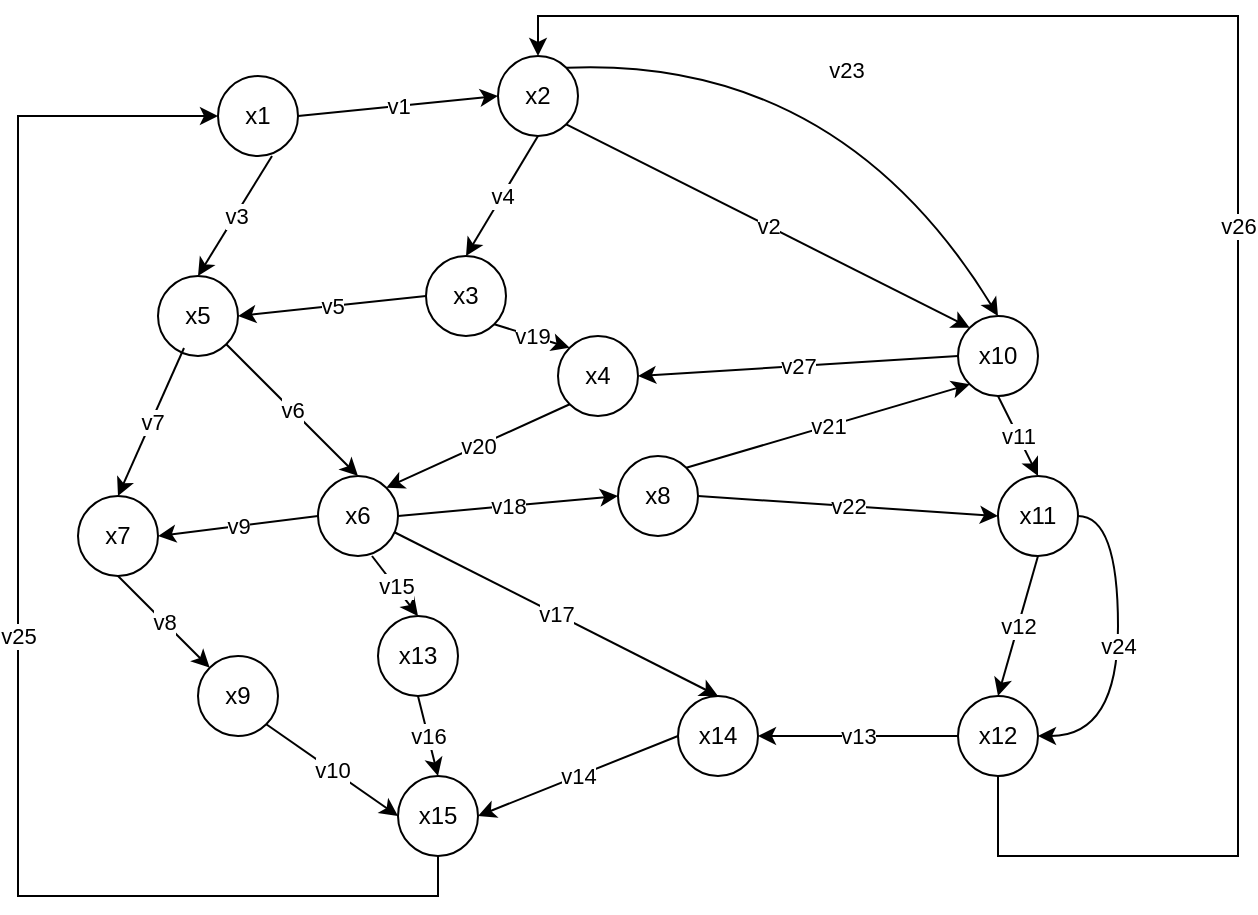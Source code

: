 <mxfile version="24.9.0">
  <diagram name="Страница — 1" id="AL9f2triFHX439vPIHJy">
    <mxGraphModel dx="814" dy="514" grid="1" gridSize="10" guides="1" tooltips="1" connect="1" arrows="1" fold="1" page="1" pageScale="1" pageWidth="827" pageHeight="1169" math="0" shadow="0">
      <root>
        <mxCell id="0" />
        <mxCell id="1" parent="0" />
        <mxCell id="yVyBqC-tPB4_G3ObJPOv-1" value="x1" style="ellipse;whiteSpace=wrap;html=1;aspect=fixed;" vertex="1" parent="1">
          <mxGeometry x="290" y="110" width="40" height="40" as="geometry" />
        </mxCell>
        <mxCell id="yVyBqC-tPB4_G3ObJPOv-2" value="x2" style="ellipse;whiteSpace=wrap;html=1;aspect=fixed;" vertex="1" parent="1">
          <mxGeometry x="430" y="100" width="40" height="40" as="geometry" />
        </mxCell>
        <mxCell id="yVyBqC-tPB4_G3ObJPOv-3" value="x10" style="ellipse;whiteSpace=wrap;html=1;aspect=fixed;" vertex="1" parent="1">
          <mxGeometry x="660" y="230" width="40" height="40" as="geometry" />
        </mxCell>
        <mxCell id="yVyBqC-tPB4_G3ObJPOv-4" value="x4" style="ellipse;whiteSpace=wrap;html=1;aspect=fixed;" vertex="1" parent="1">
          <mxGeometry x="460" y="240" width="40" height="40" as="geometry" />
        </mxCell>
        <mxCell id="yVyBqC-tPB4_G3ObJPOv-5" value="x3" style="ellipse;whiteSpace=wrap;html=1;aspect=fixed;" vertex="1" parent="1">
          <mxGeometry x="394" y="200" width="40" height="40" as="geometry" />
        </mxCell>
        <mxCell id="yVyBqC-tPB4_G3ObJPOv-6" value="x5" style="ellipse;whiteSpace=wrap;html=1;aspect=fixed;" vertex="1" parent="1">
          <mxGeometry x="260" y="210" width="40" height="40" as="geometry" />
        </mxCell>
        <mxCell id="yVyBqC-tPB4_G3ObJPOv-7" value="x7" style="ellipse;whiteSpace=wrap;html=1;aspect=fixed;" vertex="1" parent="1">
          <mxGeometry x="220" y="320" width="40" height="40" as="geometry" />
        </mxCell>
        <mxCell id="yVyBqC-tPB4_G3ObJPOv-8" value="x6" style="ellipse;whiteSpace=wrap;html=1;aspect=fixed;" vertex="1" parent="1">
          <mxGeometry x="340" y="310" width="40" height="40" as="geometry" />
        </mxCell>
        <mxCell id="yVyBqC-tPB4_G3ObJPOv-9" value="x8" style="ellipse;whiteSpace=wrap;html=1;aspect=fixed;" vertex="1" parent="1">
          <mxGeometry x="490" y="300" width="40" height="40" as="geometry" />
        </mxCell>
        <mxCell id="yVyBqC-tPB4_G3ObJPOv-42" value="v24" style="edgeStyle=orthogonalEdgeStyle;rounded=0;orthogonalLoop=1;jettySize=auto;html=1;entryX=1;entryY=0.5;entryDx=0;entryDy=0;curved=1;" edge="1" parent="1" source="yVyBqC-tPB4_G3ObJPOv-10" target="yVyBqC-tPB4_G3ObJPOv-11">
          <mxGeometry relative="1" as="geometry">
            <Array as="points">
              <mxPoint x="740" y="330" />
              <mxPoint x="740" y="440" />
            </Array>
          </mxGeometry>
        </mxCell>
        <mxCell id="yVyBqC-tPB4_G3ObJPOv-10" value="x11" style="ellipse;whiteSpace=wrap;html=1;aspect=fixed;" vertex="1" parent="1">
          <mxGeometry x="680" y="310" width="40" height="40" as="geometry" />
        </mxCell>
        <mxCell id="yVyBqC-tPB4_G3ObJPOv-43" value="v26" style="edgeStyle=orthogonalEdgeStyle;rounded=0;orthogonalLoop=1;jettySize=auto;html=1;entryX=0.5;entryY=0;entryDx=0;entryDy=0;" edge="1" parent="1" source="yVyBqC-tPB4_G3ObJPOv-11" target="yVyBqC-tPB4_G3ObJPOv-2">
          <mxGeometry relative="1" as="geometry">
            <Array as="points">
              <mxPoint x="680" y="500" />
              <mxPoint x="800" y="500" />
              <mxPoint x="800" y="80" />
              <mxPoint x="450" y="80" />
            </Array>
          </mxGeometry>
        </mxCell>
        <mxCell id="yVyBqC-tPB4_G3ObJPOv-11" value="x12" style="ellipse;whiteSpace=wrap;html=1;aspect=fixed;" vertex="1" parent="1">
          <mxGeometry x="660" y="420" width="40" height="40" as="geometry" />
        </mxCell>
        <mxCell id="yVyBqC-tPB4_G3ObJPOv-12" value="x14" style="ellipse;whiteSpace=wrap;html=1;aspect=fixed;" vertex="1" parent="1">
          <mxGeometry x="520" y="420" width="40" height="40" as="geometry" />
        </mxCell>
        <mxCell id="yVyBqC-tPB4_G3ObJPOv-40" value="v25" style="edgeStyle=orthogonalEdgeStyle;rounded=0;orthogonalLoop=1;jettySize=auto;html=1;entryX=0;entryY=0.5;entryDx=0;entryDy=0;" edge="1" parent="1" source="yVyBqC-tPB4_G3ObJPOv-13" target="yVyBqC-tPB4_G3ObJPOv-1">
          <mxGeometry relative="1" as="geometry">
            <Array as="points">
              <mxPoint x="400" y="520" />
              <mxPoint x="190" y="520" />
              <mxPoint x="190" y="130" />
            </Array>
          </mxGeometry>
        </mxCell>
        <mxCell id="yVyBqC-tPB4_G3ObJPOv-13" value="x15" style="ellipse;whiteSpace=wrap;html=1;aspect=fixed;" vertex="1" parent="1">
          <mxGeometry x="380" y="460" width="40" height="40" as="geometry" />
        </mxCell>
        <mxCell id="yVyBqC-tPB4_G3ObJPOv-14" value="x13" style="ellipse;whiteSpace=wrap;html=1;aspect=fixed;" vertex="1" parent="1">
          <mxGeometry x="370" y="380" width="40" height="40" as="geometry" />
        </mxCell>
        <mxCell id="yVyBqC-tPB4_G3ObJPOv-15" value="x9" style="ellipse;whiteSpace=wrap;html=1;aspect=fixed;" vertex="1" parent="1">
          <mxGeometry x="280" y="400" width="40" height="40" as="geometry" />
        </mxCell>
        <mxCell id="yVyBqC-tPB4_G3ObJPOv-16" value="v1" style="endArrow=classic;html=1;rounded=0;exitX=1;exitY=0.5;exitDx=0;exitDy=0;entryX=0;entryY=0.5;entryDx=0;entryDy=0;" edge="1" parent="1" source="yVyBqC-tPB4_G3ObJPOv-1" target="yVyBqC-tPB4_G3ObJPOv-2">
          <mxGeometry width="50" height="50" relative="1" as="geometry">
            <mxPoint x="390" y="410" as="sourcePoint" />
            <mxPoint x="440" y="360" as="targetPoint" />
          </mxGeometry>
        </mxCell>
        <mxCell id="yVyBqC-tPB4_G3ObJPOv-17" value="v4" style="endArrow=classic;html=1;rounded=0;entryX=0.5;entryY=0;entryDx=0;entryDy=0;exitX=0.5;exitY=1;exitDx=0;exitDy=0;" edge="1" parent="1" source="yVyBqC-tPB4_G3ObJPOv-2" target="yVyBqC-tPB4_G3ObJPOv-5">
          <mxGeometry width="50" height="50" relative="1" as="geometry">
            <mxPoint x="390" y="410" as="sourcePoint" />
            <mxPoint x="440" y="360" as="targetPoint" />
          </mxGeometry>
        </mxCell>
        <mxCell id="yVyBqC-tPB4_G3ObJPOv-18" value="v2" style="endArrow=classic;html=1;rounded=0;exitX=1;exitY=1;exitDx=0;exitDy=0;entryX=0;entryY=0;entryDx=0;entryDy=0;" edge="1" parent="1" source="yVyBqC-tPB4_G3ObJPOv-2" target="yVyBqC-tPB4_G3ObJPOv-3">
          <mxGeometry width="50" height="50" relative="1" as="geometry">
            <mxPoint x="390" y="410" as="sourcePoint" />
            <mxPoint x="440" y="360" as="targetPoint" />
          </mxGeometry>
        </mxCell>
        <mxCell id="yVyBqC-tPB4_G3ObJPOv-19" value="v23" style="endArrow=classic;html=1;rounded=0;exitX=1;exitY=0;exitDx=0;exitDy=0;entryX=0.5;entryY=0;entryDx=0;entryDy=0;curved=1;" edge="1" parent="1" source="yVyBqC-tPB4_G3ObJPOv-2" target="yVyBqC-tPB4_G3ObJPOv-3">
          <mxGeometry width="50" height="50" relative="1" as="geometry">
            <mxPoint x="390" y="410" as="sourcePoint" />
            <mxPoint x="440" y="360" as="targetPoint" />
            <Array as="points">
              <mxPoint x="600" y="100" />
            </Array>
          </mxGeometry>
        </mxCell>
        <mxCell id="yVyBqC-tPB4_G3ObJPOv-20" value="v3" style="endArrow=classic;html=1;rounded=0;exitX=0.675;exitY=1;exitDx=0;exitDy=0;exitPerimeter=0;entryX=0.5;entryY=0;entryDx=0;entryDy=0;" edge="1" parent="1" source="yVyBqC-tPB4_G3ObJPOv-1" target="yVyBqC-tPB4_G3ObJPOv-6">
          <mxGeometry width="50" height="50" relative="1" as="geometry">
            <mxPoint x="390" y="410" as="sourcePoint" />
            <mxPoint x="440" y="360" as="targetPoint" />
          </mxGeometry>
        </mxCell>
        <mxCell id="yVyBqC-tPB4_G3ObJPOv-21" value="v6" style="endArrow=classic;html=1;rounded=0;exitX=1;exitY=1;exitDx=0;exitDy=0;entryX=0.5;entryY=0;entryDx=0;entryDy=0;" edge="1" parent="1" source="yVyBqC-tPB4_G3ObJPOv-6" target="yVyBqC-tPB4_G3ObJPOv-8">
          <mxGeometry width="50" height="50" relative="1" as="geometry">
            <mxPoint x="390" y="410" as="sourcePoint" />
            <mxPoint x="440" y="360" as="targetPoint" />
          </mxGeometry>
        </mxCell>
        <mxCell id="yVyBqC-tPB4_G3ObJPOv-22" value="v7" style="endArrow=classic;html=1;rounded=0;exitX=0.325;exitY=0.9;exitDx=0;exitDy=0;exitPerimeter=0;entryX=0.5;entryY=0;entryDx=0;entryDy=0;" edge="1" parent="1" source="yVyBqC-tPB4_G3ObJPOv-6" target="yVyBqC-tPB4_G3ObJPOv-7">
          <mxGeometry width="50" height="50" relative="1" as="geometry">
            <mxPoint x="390" y="410" as="sourcePoint" />
            <mxPoint x="440" y="360" as="targetPoint" />
          </mxGeometry>
        </mxCell>
        <mxCell id="yVyBqC-tPB4_G3ObJPOv-23" value="v9" style="endArrow=classic;html=1;rounded=0;entryX=1;entryY=0.5;entryDx=0;entryDy=0;exitX=0;exitY=0.5;exitDx=0;exitDy=0;" edge="1" parent="1" source="yVyBqC-tPB4_G3ObJPOv-8" target="yVyBqC-tPB4_G3ObJPOv-7">
          <mxGeometry width="50" height="50" relative="1" as="geometry">
            <mxPoint x="390" y="400" as="sourcePoint" />
            <mxPoint x="440" y="350" as="targetPoint" />
          </mxGeometry>
        </mxCell>
        <mxCell id="yVyBqC-tPB4_G3ObJPOv-24" value="v8" style="endArrow=classic;html=1;rounded=0;exitX=0.5;exitY=1;exitDx=0;exitDy=0;entryX=0;entryY=0;entryDx=0;entryDy=0;" edge="1" parent="1" source="yVyBqC-tPB4_G3ObJPOv-7" target="yVyBqC-tPB4_G3ObJPOv-15">
          <mxGeometry width="50" height="50" relative="1" as="geometry">
            <mxPoint x="390" y="400" as="sourcePoint" />
            <mxPoint x="440" y="350" as="targetPoint" />
          </mxGeometry>
        </mxCell>
        <mxCell id="yVyBqC-tPB4_G3ObJPOv-25" value="v10" style="endArrow=classic;html=1;rounded=0;exitX=1;exitY=1;exitDx=0;exitDy=0;entryX=0;entryY=0.5;entryDx=0;entryDy=0;" edge="1" parent="1" source="yVyBqC-tPB4_G3ObJPOv-15" target="yVyBqC-tPB4_G3ObJPOv-13">
          <mxGeometry width="50" height="50" relative="1" as="geometry">
            <mxPoint x="390" y="400" as="sourcePoint" />
            <mxPoint x="440" y="350" as="targetPoint" />
          </mxGeometry>
        </mxCell>
        <mxCell id="yVyBqC-tPB4_G3ObJPOv-26" value="v14" style="endArrow=classic;html=1;rounded=0;exitX=0;exitY=0.5;exitDx=0;exitDy=0;entryX=1;entryY=0.5;entryDx=0;entryDy=0;" edge="1" parent="1" source="yVyBqC-tPB4_G3ObJPOv-12" target="yVyBqC-tPB4_G3ObJPOv-13">
          <mxGeometry x="0.0" width="50" height="50" relative="1" as="geometry">
            <mxPoint x="390" y="400" as="sourcePoint" />
            <mxPoint x="510" y="440" as="targetPoint" />
            <mxPoint as="offset" />
          </mxGeometry>
        </mxCell>
        <mxCell id="yVyBqC-tPB4_G3ObJPOv-27" value="v13" style="endArrow=classic;html=1;rounded=0;entryX=1;entryY=0.5;entryDx=0;entryDy=0;exitX=0;exitY=0.5;exitDx=0;exitDy=0;" edge="1" parent="1" source="yVyBqC-tPB4_G3ObJPOv-11" target="yVyBqC-tPB4_G3ObJPOv-12">
          <mxGeometry width="50" height="50" relative="1" as="geometry">
            <mxPoint x="390" y="400" as="sourcePoint" />
            <mxPoint x="440" y="350" as="targetPoint" />
          </mxGeometry>
        </mxCell>
        <mxCell id="yVyBqC-tPB4_G3ObJPOv-29" value="v17" style="endArrow=classic;html=1;rounded=0;exitX=0.95;exitY=0.7;exitDx=0;exitDy=0;exitPerimeter=0;entryX=0.5;entryY=0;entryDx=0;entryDy=0;" edge="1" parent="1" source="yVyBqC-tPB4_G3ObJPOv-8" target="yVyBqC-tPB4_G3ObJPOv-12">
          <mxGeometry width="50" height="50" relative="1" as="geometry">
            <mxPoint x="390" y="400" as="sourcePoint" />
            <mxPoint x="440" y="350" as="targetPoint" />
          </mxGeometry>
        </mxCell>
        <mxCell id="yVyBqC-tPB4_G3ObJPOv-30" value="v15" style="endArrow=classic;html=1;rounded=0;exitX=0.675;exitY=1;exitDx=0;exitDy=0;exitPerimeter=0;entryX=0.5;entryY=0;entryDx=0;entryDy=0;" edge="1" parent="1" source="yVyBqC-tPB4_G3ObJPOv-8" target="yVyBqC-tPB4_G3ObJPOv-14">
          <mxGeometry width="50" height="50" relative="1" as="geometry">
            <mxPoint x="390" y="400" as="sourcePoint" />
            <mxPoint x="440" y="350" as="targetPoint" />
          </mxGeometry>
        </mxCell>
        <mxCell id="yVyBqC-tPB4_G3ObJPOv-32" value="v16" style="endArrow=classic;html=1;rounded=0;exitX=0.5;exitY=1;exitDx=0;exitDy=0;entryX=0.5;entryY=0;entryDx=0;entryDy=0;" edge="1" parent="1" source="yVyBqC-tPB4_G3ObJPOv-14" target="yVyBqC-tPB4_G3ObJPOv-13">
          <mxGeometry width="50" height="50" relative="1" as="geometry">
            <mxPoint x="390" y="400" as="sourcePoint" />
            <mxPoint x="440" y="350" as="targetPoint" />
          </mxGeometry>
        </mxCell>
        <mxCell id="yVyBqC-tPB4_G3ObJPOv-33" value="v18" style="endArrow=classic;html=1;rounded=0;exitX=1;exitY=0.5;exitDx=0;exitDy=0;entryX=0;entryY=0.5;entryDx=0;entryDy=0;" edge="1" parent="1" source="yVyBqC-tPB4_G3ObJPOv-8" target="yVyBqC-tPB4_G3ObJPOv-9">
          <mxGeometry width="50" height="50" relative="1" as="geometry">
            <mxPoint x="390" y="400" as="sourcePoint" />
            <mxPoint x="440" y="350" as="targetPoint" />
          </mxGeometry>
        </mxCell>
        <mxCell id="yVyBqC-tPB4_G3ObJPOv-34" value="v20" style="endArrow=classic;html=1;rounded=0;entryX=1;entryY=0;entryDx=0;entryDy=0;exitX=0;exitY=1;exitDx=0;exitDy=0;" edge="1" parent="1" source="yVyBqC-tPB4_G3ObJPOv-4" target="yVyBqC-tPB4_G3ObJPOv-8">
          <mxGeometry width="50" height="50" relative="1" as="geometry">
            <mxPoint x="390" y="410" as="sourcePoint" />
            <mxPoint x="440" y="360" as="targetPoint" />
          </mxGeometry>
        </mxCell>
        <mxCell id="yVyBqC-tPB4_G3ObJPOv-35" value="v19" style="endArrow=classic;html=1;rounded=0;entryX=0;entryY=0;entryDx=0;entryDy=0;exitX=1;exitY=1;exitDx=0;exitDy=0;" edge="1" parent="1" source="yVyBqC-tPB4_G3ObJPOv-5" target="yVyBqC-tPB4_G3ObJPOv-4">
          <mxGeometry width="50" height="50" relative="1" as="geometry">
            <mxPoint x="390" y="410" as="sourcePoint" />
            <mxPoint x="440" y="360" as="targetPoint" />
          </mxGeometry>
        </mxCell>
        <mxCell id="yVyBqC-tPB4_G3ObJPOv-36" value="v5" style="endArrow=classic;html=1;rounded=0;entryX=1;entryY=0.5;entryDx=0;entryDy=0;exitX=0;exitY=0.5;exitDx=0;exitDy=0;" edge="1" parent="1" source="yVyBqC-tPB4_G3ObJPOv-5" target="yVyBqC-tPB4_G3ObJPOv-6">
          <mxGeometry x="-0.007" width="50" height="50" relative="1" as="geometry">
            <mxPoint x="390" y="410" as="sourcePoint" />
            <mxPoint x="440" y="360" as="targetPoint" />
            <mxPoint as="offset" />
          </mxGeometry>
        </mxCell>
        <mxCell id="yVyBqC-tPB4_G3ObJPOv-37" value="v22" style="endArrow=classic;html=1;rounded=0;entryX=0;entryY=0.5;entryDx=0;entryDy=0;exitX=1;exitY=0.5;exitDx=0;exitDy=0;" edge="1" parent="1" source="yVyBqC-tPB4_G3ObJPOv-9" target="yVyBqC-tPB4_G3ObJPOv-10">
          <mxGeometry width="50" height="50" relative="1" as="geometry">
            <mxPoint x="390" y="410" as="sourcePoint" />
            <mxPoint x="440" y="360" as="targetPoint" />
          </mxGeometry>
        </mxCell>
        <mxCell id="yVyBqC-tPB4_G3ObJPOv-38" value="v21" style="endArrow=classic;html=1;rounded=0;entryX=0;entryY=1;entryDx=0;entryDy=0;exitX=1;exitY=0;exitDx=0;exitDy=0;" edge="1" parent="1" source="yVyBqC-tPB4_G3ObJPOv-9" target="yVyBqC-tPB4_G3ObJPOv-3">
          <mxGeometry width="50" height="50" relative="1" as="geometry">
            <mxPoint x="390" y="410" as="sourcePoint" />
            <mxPoint x="440" y="360" as="targetPoint" />
          </mxGeometry>
        </mxCell>
        <mxCell id="yVyBqC-tPB4_G3ObJPOv-39" value="v27" style="endArrow=classic;html=1;rounded=0;entryX=1;entryY=0.5;entryDx=0;entryDy=0;exitX=0;exitY=0.5;exitDx=0;exitDy=0;" edge="1" parent="1" source="yVyBqC-tPB4_G3ObJPOv-3" target="yVyBqC-tPB4_G3ObJPOv-4">
          <mxGeometry width="50" height="50" relative="1" as="geometry">
            <mxPoint x="390" y="410" as="sourcePoint" />
            <mxPoint x="440" y="360" as="targetPoint" />
          </mxGeometry>
        </mxCell>
        <mxCell id="yVyBqC-tPB4_G3ObJPOv-41" value="v12" style="endArrow=classic;html=1;rounded=0;exitX=0.5;exitY=1;exitDx=0;exitDy=0;entryX=0.5;entryY=0;entryDx=0;entryDy=0;" edge="1" parent="1" source="yVyBqC-tPB4_G3ObJPOv-10" target="yVyBqC-tPB4_G3ObJPOv-11">
          <mxGeometry width="50" height="50" relative="1" as="geometry">
            <mxPoint x="390" y="410" as="sourcePoint" />
            <mxPoint x="440" y="360" as="targetPoint" />
          </mxGeometry>
        </mxCell>
        <mxCell id="yVyBqC-tPB4_G3ObJPOv-44" value="v11" style="endArrow=classic;html=1;rounded=0;entryX=0.5;entryY=0;entryDx=0;entryDy=0;exitX=0.5;exitY=1;exitDx=0;exitDy=0;" edge="1" parent="1" source="yVyBqC-tPB4_G3ObJPOv-3" target="yVyBqC-tPB4_G3ObJPOv-10">
          <mxGeometry width="50" height="50" relative="1" as="geometry">
            <mxPoint x="400" y="410" as="sourcePoint" />
            <mxPoint x="450" y="360" as="targetPoint" />
          </mxGeometry>
        </mxCell>
      </root>
    </mxGraphModel>
  </diagram>
</mxfile>
